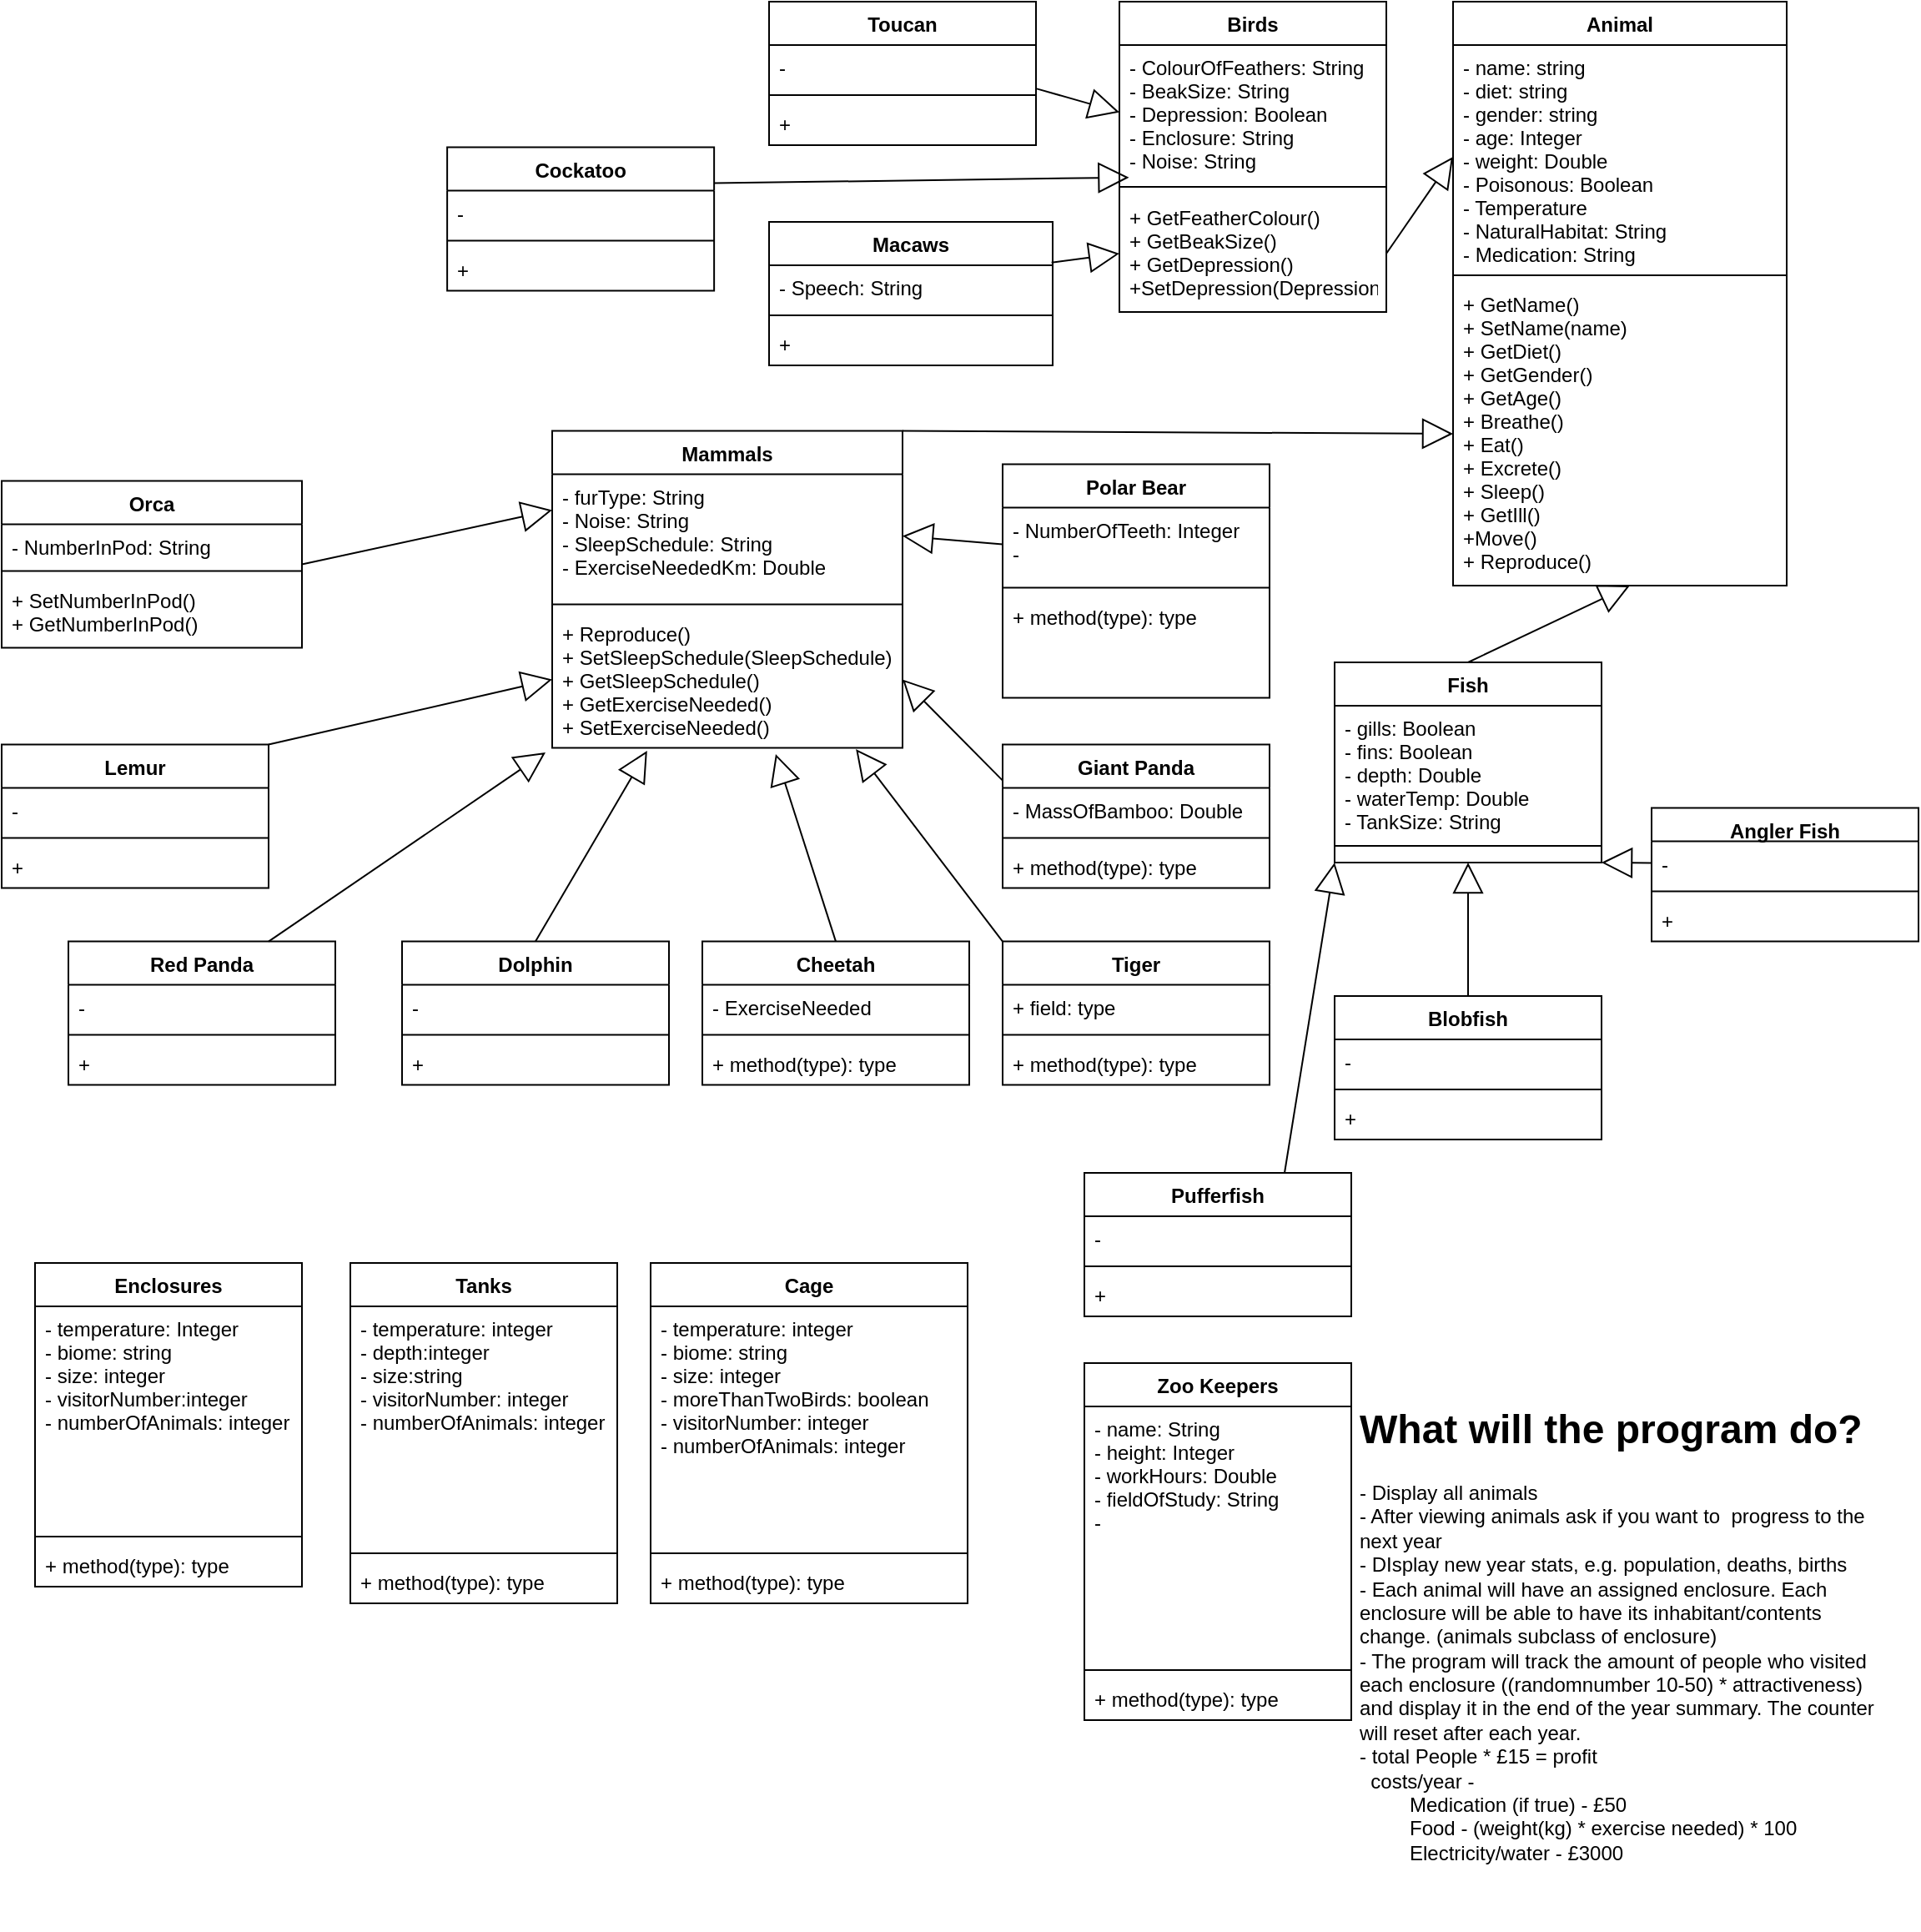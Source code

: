 <mxfile version="12.8.2" type="github">
  <diagram id="C5RBs43oDa-KdzZeNtuy" name="Page-1">
    <mxGraphModel dx="2591" dy="2416" grid="1" gridSize="10" guides="1" tooltips="1" connect="1" arrows="1" fold="1" page="1" pageScale="1" pageWidth="1169" pageHeight="827" math="0" shadow="0">
      <root>
        <mxCell id="WIyWlLk6GJQsqaUBKTNV-0" />
        <mxCell id="WIyWlLk6GJQsqaUBKTNV-1" parent="WIyWlLk6GJQsqaUBKTNV-0" />
        <mxCell id="0TbLO2mfNWgMp-bxgsxS-0" value="Animal" style="swimlane;fontStyle=1;align=center;verticalAlign=top;childLayout=stackLayout;horizontal=1;startSize=26;horizontalStack=0;resizeParent=1;resizeParentMax=0;resizeLast=0;collapsible=1;marginBottom=0;" parent="WIyWlLk6GJQsqaUBKTNV-1" vertex="1">
          <mxGeometry x="-299" y="-1636" width="200" height="350" as="geometry" />
        </mxCell>
        <mxCell id="0TbLO2mfNWgMp-bxgsxS-1" value="- name: string&#xa;- diet: string&#xa;- gender: string&#xa;- age: Integer&#xa;- weight: Double&#xa;- Poisonous: Boolean&#xa;- Temperature&#xa;- NaturalHabitat: String&#xa;- Medication: String&#xa;" style="text;strokeColor=none;fillColor=none;align=left;verticalAlign=top;spacingLeft=4;spacingRight=4;overflow=hidden;rotatable=0;points=[[0,0.5],[1,0.5]];portConstraint=eastwest;" parent="0TbLO2mfNWgMp-bxgsxS-0" vertex="1">
          <mxGeometry y="26" width="200" height="134" as="geometry" />
        </mxCell>
        <mxCell id="0TbLO2mfNWgMp-bxgsxS-2" value="" style="line;strokeWidth=1;fillColor=none;align=left;verticalAlign=middle;spacingTop=-1;spacingLeft=3;spacingRight=3;rotatable=0;labelPosition=right;points=[];portConstraint=eastwest;" parent="0TbLO2mfNWgMp-bxgsxS-0" vertex="1">
          <mxGeometry y="160" width="200" height="8" as="geometry" />
        </mxCell>
        <mxCell id="0TbLO2mfNWgMp-bxgsxS-3" value="+ GetName()&#xa;+ SetName(name)&#xa;+ GetDiet()&#xa;+ GetGender()&#xa;+ GetAge()&#xa;+ Breathe()&#xa;+ Eat()&#xa;+ Excrete()&#xa;+ Sleep()&#xa;+ GetIll()&#xa;+Move()&#xa;+ Reproduce()&#xa;" style="text;strokeColor=none;fillColor=none;align=left;verticalAlign=top;spacingLeft=4;spacingRight=4;overflow=hidden;rotatable=0;points=[[0,0.5],[1,0.5]];portConstraint=eastwest;" parent="0TbLO2mfNWgMp-bxgsxS-0" vertex="1">
          <mxGeometry y="168" width="200" height="182" as="geometry" />
        </mxCell>
        <mxCell id="0TbLO2mfNWgMp-bxgsxS-5" value="Mammals" style="swimlane;fontStyle=1;align=center;verticalAlign=top;childLayout=stackLayout;horizontal=1;startSize=26;horizontalStack=0;resizeParent=1;resizeParentMax=0;resizeLast=0;collapsible=1;marginBottom=0;" parent="WIyWlLk6GJQsqaUBKTNV-1" vertex="1">
          <mxGeometry x="-839" y="-1378.71" width="210" height="190" as="geometry" />
        </mxCell>
        <mxCell id="0TbLO2mfNWgMp-bxgsxS-6" value="- furType: String&#xa;- Noise: String&#xa;- SleepSchedule: String&#xa;- ExerciseNeededKm: Double" style="text;strokeColor=none;fillColor=none;align=left;verticalAlign=top;spacingLeft=4;spacingRight=4;overflow=hidden;rotatable=0;points=[[0,0.5],[1,0.5]];portConstraint=eastwest;" parent="0TbLO2mfNWgMp-bxgsxS-5" vertex="1">
          <mxGeometry y="26" width="210" height="74" as="geometry" />
        </mxCell>
        <mxCell id="0TbLO2mfNWgMp-bxgsxS-7" value="" style="line;strokeWidth=1;fillColor=none;align=left;verticalAlign=middle;spacingTop=-1;spacingLeft=3;spacingRight=3;rotatable=0;labelPosition=right;points=[];portConstraint=eastwest;" parent="0TbLO2mfNWgMp-bxgsxS-5" vertex="1">
          <mxGeometry y="100" width="210" height="8" as="geometry" />
        </mxCell>
        <mxCell id="cL8bjoN6jts4UuPoE08g-39" value="+ Reproduce()&#xa;+ SetSleepSchedule(SleepSchedule)&#xa;+ GetSleepSchedule()&#xa;+ GetExerciseNeeded()&#xa;+ SetExerciseNeeded()" style="text;strokeColor=none;fillColor=none;align=left;verticalAlign=top;spacingLeft=4;spacingRight=4;overflow=hidden;rotatable=0;points=[[0,0.5],[1,0.5]];portConstraint=eastwest;" parent="0TbLO2mfNWgMp-bxgsxS-5" vertex="1">
          <mxGeometry y="108" width="210" height="82" as="geometry" />
        </mxCell>
        <mxCell id="MYj5JW25N3nviBPNFUwC-0" value="" style="endArrow=block;endSize=16;endFill=0;html=1;exitX=1;exitY=0;exitDx=0;exitDy=0;entryX=0;entryY=0.5;entryDx=0;entryDy=0;" parent="WIyWlLk6GJQsqaUBKTNV-1" source="0TbLO2mfNWgMp-bxgsxS-5" target="0TbLO2mfNWgMp-bxgsxS-3" edge="1">
          <mxGeometry y="-60" width="160" relative="1" as="geometry">
            <mxPoint x="-569" y="-1068.71" as="sourcePoint" />
            <mxPoint x="-409" y="-1068.71" as="targetPoint" />
            <Array as="points" />
            <mxPoint as="offset" />
          </mxGeometry>
        </mxCell>
        <mxCell id="m3c3d1ibpdt9MSrah0Dr-0" value="Birds" style="swimlane;fontStyle=1;align=center;verticalAlign=top;childLayout=stackLayout;horizontal=1;startSize=26;horizontalStack=0;resizeParent=1;resizeParentMax=0;resizeLast=0;collapsible=1;marginBottom=0;" parent="WIyWlLk6GJQsqaUBKTNV-1" vertex="1">
          <mxGeometry x="-499" y="-1636" width="160" height="186" as="geometry" />
        </mxCell>
        <mxCell id="m3c3d1ibpdt9MSrah0Dr-1" value="- ColourOfFeathers: String&#xa;- BeakSize: String&#xa;- Depression: Boolean&#xa;- Enclosure: String&#xa;- Noise: String" style="text;strokeColor=none;fillColor=none;align=left;verticalAlign=top;spacingLeft=4;spacingRight=4;overflow=hidden;rotatable=0;points=[[0,0.5],[1,0.5]];portConstraint=eastwest;" parent="m3c3d1ibpdt9MSrah0Dr-0" vertex="1">
          <mxGeometry y="26" width="160" height="80" as="geometry" />
        </mxCell>
        <mxCell id="m3c3d1ibpdt9MSrah0Dr-2" value="" style="line;strokeWidth=1;fillColor=none;align=left;verticalAlign=middle;spacingTop=-1;spacingLeft=3;spacingRight=3;rotatable=0;labelPosition=right;points=[];portConstraint=eastwest;" parent="m3c3d1ibpdt9MSrah0Dr-0" vertex="1">
          <mxGeometry y="106" width="160" height="10" as="geometry" />
        </mxCell>
        <mxCell id="m3c3d1ibpdt9MSrah0Dr-3" value="+ GetFeatherColour()&#xa;+ GetBeakSize()&#xa;+ GetDepression()&#xa;+SetDepression(Depression)" style="text;strokeColor=none;fillColor=none;align=left;verticalAlign=top;spacingLeft=4;spacingRight=4;overflow=hidden;rotatable=0;points=[[0,0.5],[1,0.5]];portConstraint=eastwest;" parent="m3c3d1ibpdt9MSrah0Dr-0" vertex="1">
          <mxGeometry y="116" width="160" height="70" as="geometry" />
        </mxCell>
        <mxCell id="m3c3d1ibpdt9MSrah0Dr-4" value="" style="endArrow=block;endSize=16;endFill=0;html=1;entryX=0;entryY=0.5;entryDx=0;entryDy=0;exitX=1;exitY=0.5;exitDx=0;exitDy=0;" parent="WIyWlLk6GJQsqaUBKTNV-1" source="m3c3d1ibpdt9MSrah0Dr-3" target="0TbLO2mfNWgMp-bxgsxS-1" edge="1">
          <mxGeometry y="-50" width="160" relative="1" as="geometry">
            <mxPoint x="-9" y="-1428.71" as="sourcePoint" />
            <mxPoint x="-439" y="-978.71" as="targetPoint" />
            <Array as="points" />
            <mxPoint as="offset" />
          </mxGeometry>
        </mxCell>
        <mxCell id="m3c3d1ibpdt9MSrah0Dr-5" value="" style="endArrow=block;endSize=16;endFill=0;html=1;entryX=0.53;entryY=1;entryDx=0;entryDy=0;entryPerimeter=0;exitX=0.5;exitY=0;exitDx=0;exitDy=0;" parent="WIyWlLk6GJQsqaUBKTNV-1" source="m3c3d1ibpdt9MSrah0Dr-6" target="0TbLO2mfNWgMp-bxgsxS-3" edge="1">
          <mxGeometry x="0.125" y="-60" width="160" relative="1" as="geometry">
            <mxPoint x="-623" y="-1086" as="sourcePoint" />
            <mxPoint x="-849" y="-986" as="targetPoint" />
            <mxPoint as="offset" />
          </mxGeometry>
        </mxCell>
        <mxCell id="m3c3d1ibpdt9MSrah0Dr-6" value="Fish" style="swimlane;fontStyle=1;align=center;verticalAlign=top;childLayout=stackLayout;horizontal=1;startSize=26;horizontalStack=0;resizeParent=1;resizeParentMax=0;resizeLast=0;collapsible=1;marginBottom=0;" parent="WIyWlLk6GJQsqaUBKTNV-1" vertex="1">
          <mxGeometry x="-370" y="-1240" width="160" height="120" as="geometry" />
        </mxCell>
        <mxCell id="m3c3d1ibpdt9MSrah0Dr-7" value="- gills: Boolean&#xa;- fins: Boolean&#xa;- depth: Double&#xa;- waterTemp: Double&#xa;- TankSize: String" style="text;strokeColor=none;fillColor=none;align=left;verticalAlign=top;spacingLeft=4;spacingRight=4;overflow=hidden;rotatable=0;points=[[0,0.5],[1,0.5]];portConstraint=eastwest;" parent="m3c3d1ibpdt9MSrah0Dr-6" vertex="1">
          <mxGeometry y="26" width="160" height="74" as="geometry" />
        </mxCell>
        <mxCell id="m3c3d1ibpdt9MSrah0Dr-8" value="" style="line;strokeWidth=1;fillColor=none;align=left;verticalAlign=middle;spacingTop=-1;spacingLeft=3;spacingRight=3;rotatable=0;labelPosition=right;points=[];portConstraint=eastwest;" parent="m3c3d1ibpdt9MSrah0Dr-6" vertex="1">
          <mxGeometry y="100" width="160" height="20" as="geometry" />
        </mxCell>
        <mxCell id="m3c3d1ibpdt9MSrah0Dr-10" value="" style="endArrow=block;endSize=16;endFill=0;html=1;entryX=0;entryY=0.5;entryDx=0;entryDy=0;exitX=1;exitY=0;exitDx=0;exitDy=0;" parent="WIyWlLk6GJQsqaUBKTNV-1" source="m3c3d1ibpdt9MSrah0Dr-11" target="cL8bjoN6jts4UuPoE08g-39" edge="1">
          <mxGeometry x="-0.25" y="-20" width="160" relative="1" as="geometry">
            <mxPoint x="-999" y="-1158.71" as="sourcePoint" />
            <mxPoint x="-679" y="-1028.71" as="targetPoint" />
            <Array as="points" />
            <mxPoint as="offset" />
          </mxGeometry>
        </mxCell>
        <mxCell id="m3c3d1ibpdt9MSrah0Dr-11" value="Lemur" style="swimlane;fontStyle=1;align=center;verticalAlign=top;childLayout=stackLayout;horizontal=1;startSize=26;horizontalStack=0;resizeParent=1;resizeParentMax=0;resizeLast=0;collapsible=1;marginBottom=0;" parent="WIyWlLk6GJQsqaUBKTNV-1" vertex="1">
          <mxGeometry x="-1169" y="-1190.71" width="160" height="86" as="geometry" />
        </mxCell>
        <mxCell id="m3c3d1ibpdt9MSrah0Dr-12" value="- " style="text;strokeColor=none;fillColor=none;align=left;verticalAlign=top;spacingLeft=4;spacingRight=4;overflow=hidden;rotatable=0;points=[[0,0.5],[1,0.5]];portConstraint=eastwest;" parent="m3c3d1ibpdt9MSrah0Dr-11" vertex="1">
          <mxGeometry y="26" width="160" height="26" as="geometry" />
        </mxCell>
        <mxCell id="m3c3d1ibpdt9MSrah0Dr-13" value="" style="line;strokeWidth=1;fillColor=none;align=left;verticalAlign=middle;spacingTop=-1;spacingLeft=3;spacingRight=3;rotatable=0;labelPosition=right;points=[];portConstraint=eastwest;" parent="m3c3d1ibpdt9MSrah0Dr-11" vertex="1">
          <mxGeometry y="52" width="160" height="8" as="geometry" />
        </mxCell>
        <mxCell id="m3c3d1ibpdt9MSrah0Dr-14" value="+" style="text;strokeColor=none;fillColor=none;align=left;verticalAlign=top;spacingLeft=4;spacingRight=4;overflow=hidden;rotatable=0;points=[[0,0.5],[1,0.5]];portConstraint=eastwest;" parent="m3c3d1ibpdt9MSrah0Dr-11" vertex="1">
          <mxGeometry y="60" width="160" height="26" as="geometry" />
        </mxCell>
        <mxCell id="m3c3d1ibpdt9MSrah0Dr-15" value="Red Panda" style="swimlane;fontStyle=1;align=center;verticalAlign=top;childLayout=stackLayout;horizontal=1;startSize=26;horizontalStack=0;resizeParent=1;resizeParentMax=0;resizeLast=0;collapsible=1;marginBottom=0;" parent="WIyWlLk6GJQsqaUBKTNV-1" vertex="1">
          <mxGeometry x="-1129" y="-1072.71" width="160" height="86" as="geometry" />
        </mxCell>
        <mxCell id="m3c3d1ibpdt9MSrah0Dr-16" value="- " style="text;strokeColor=none;fillColor=none;align=left;verticalAlign=top;spacingLeft=4;spacingRight=4;overflow=hidden;rotatable=0;points=[[0,0.5],[1,0.5]];portConstraint=eastwest;" parent="m3c3d1ibpdt9MSrah0Dr-15" vertex="1">
          <mxGeometry y="26" width="160" height="26" as="geometry" />
        </mxCell>
        <mxCell id="m3c3d1ibpdt9MSrah0Dr-17" value="" style="line;strokeWidth=1;fillColor=none;align=left;verticalAlign=middle;spacingTop=-1;spacingLeft=3;spacingRight=3;rotatable=0;labelPosition=right;points=[];portConstraint=eastwest;" parent="m3c3d1ibpdt9MSrah0Dr-15" vertex="1">
          <mxGeometry y="52" width="160" height="8" as="geometry" />
        </mxCell>
        <mxCell id="m3c3d1ibpdt9MSrah0Dr-18" value="+ " style="text;strokeColor=none;fillColor=none;align=left;verticalAlign=top;spacingLeft=4;spacingRight=4;overflow=hidden;rotatable=0;points=[[0,0.5],[1,0.5]];portConstraint=eastwest;" parent="m3c3d1ibpdt9MSrah0Dr-15" vertex="1">
          <mxGeometry y="60" width="160" height="26" as="geometry" />
        </mxCell>
        <mxCell id="m3c3d1ibpdt9MSrah0Dr-19" value="" style="endArrow=block;endSize=16;endFill=0;html=1;exitX=0.75;exitY=0;exitDx=0;exitDy=0;entryX=-0.019;entryY=1.033;entryDx=0;entryDy=0;entryPerimeter=0;" parent="WIyWlLk6GJQsqaUBKTNV-1" source="m3c3d1ibpdt9MSrah0Dr-15" target="cL8bjoN6jts4UuPoE08g-39" edge="1">
          <mxGeometry x="-0.125" y="-20" width="160" relative="1" as="geometry">
            <mxPoint x="-989" y="-888.71" as="sourcePoint" />
            <mxPoint x="-839" y="-1147.71" as="targetPoint" />
            <Array as="points" />
            <mxPoint as="offset" />
          </mxGeometry>
        </mxCell>
        <mxCell id="m3c3d1ibpdt9MSrah0Dr-31" value="Orca" style="swimlane;fontStyle=1;align=center;verticalAlign=top;childLayout=stackLayout;horizontal=1;startSize=26;horizontalStack=0;resizeParent=1;resizeParentMax=0;resizeLast=0;collapsible=1;marginBottom=0;" parent="WIyWlLk6GJQsqaUBKTNV-1" vertex="1">
          <mxGeometry x="-1169" y="-1348.71" width="180" height="100" as="geometry" />
        </mxCell>
        <mxCell id="m3c3d1ibpdt9MSrah0Dr-32" value="- NumberInPod: String" style="text;strokeColor=none;fillColor=none;align=left;verticalAlign=top;spacingLeft=4;spacingRight=4;overflow=hidden;rotatable=0;points=[[0,0.5],[1,0.5]];portConstraint=eastwest;" parent="m3c3d1ibpdt9MSrah0Dr-31" vertex="1">
          <mxGeometry y="26" width="180" height="24" as="geometry" />
        </mxCell>
        <mxCell id="m3c3d1ibpdt9MSrah0Dr-33" value="" style="line;strokeWidth=1;fillColor=none;align=left;verticalAlign=middle;spacingTop=-1;spacingLeft=3;spacingRight=3;rotatable=0;labelPosition=right;points=[];portConstraint=eastwest;" parent="m3c3d1ibpdt9MSrah0Dr-31" vertex="1">
          <mxGeometry y="50" width="180" height="8" as="geometry" />
        </mxCell>
        <mxCell id="m3c3d1ibpdt9MSrah0Dr-34" value="+ SetNumberInPod()&#xa;+ GetNumberInPod()" style="text;strokeColor=none;fillColor=none;align=left;verticalAlign=top;spacingLeft=4;spacingRight=4;overflow=hidden;rotatable=0;points=[[0,0.5],[1,0.5]];portConstraint=eastwest;" parent="m3c3d1ibpdt9MSrah0Dr-31" vertex="1">
          <mxGeometry y="58" width="180" height="42" as="geometry" />
        </mxCell>
        <mxCell id="m3c3d1ibpdt9MSrah0Dr-35" value="" style="endArrow=block;endSize=16;endFill=0;html=1;exitX=1;exitY=0.5;exitDx=0;exitDy=0;entryX=0;entryY=0.25;entryDx=0;entryDy=0;" parent="WIyWlLk6GJQsqaUBKTNV-1" source="m3c3d1ibpdt9MSrah0Dr-31" target="0TbLO2mfNWgMp-bxgsxS-5" edge="1">
          <mxGeometry y="10" width="160" relative="1" as="geometry">
            <mxPoint x="-1069" y="-668.71" as="sourcePoint" />
            <mxPoint x="-839" y="-1218.71" as="targetPoint" />
            <mxPoint as="offset" />
          </mxGeometry>
        </mxCell>
        <mxCell id="m3c3d1ibpdt9MSrah0Dr-36" value="Dolphin" style="swimlane;fontStyle=1;align=center;verticalAlign=top;childLayout=stackLayout;horizontal=1;startSize=26;horizontalStack=0;resizeParent=1;resizeParentMax=0;resizeLast=0;collapsible=1;marginBottom=0;" parent="WIyWlLk6GJQsqaUBKTNV-1" vertex="1">
          <mxGeometry x="-929" y="-1072.71" width="160" height="86" as="geometry" />
        </mxCell>
        <mxCell id="m3c3d1ibpdt9MSrah0Dr-37" value="- " style="text;strokeColor=none;fillColor=none;align=left;verticalAlign=top;spacingLeft=4;spacingRight=4;overflow=hidden;rotatable=0;points=[[0,0.5],[1,0.5]];portConstraint=eastwest;" parent="m3c3d1ibpdt9MSrah0Dr-36" vertex="1">
          <mxGeometry y="26" width="160" height="26" as="geometry" />
        </mxCell>
        <mxCell id="m3c3d1ibpdt9MSrah0Dr-38" value="" style="line;strokeWidth=1;fillColor=none;align=left;verticalAlign=middle;spacingTop=-1;spacingLeft=3;spacingRight=3;rotatable=0;labelPosition=right;points=[];portConstraint=eastwest;" parent="m3c3d1ibpdt9MSrah0Dr-36" vertex="1">
          <mxGeometry y="52" width="160" height="8" as="geometry" />
        </mxCell>
        <mxCell id="m3c3d1ibpdt9MSrah0Dr-39" value="+" style="text;strokeColor=none;fillColor=none;align=left;verticalAlign=top;spacingLeft=4;spacingRight=4;overflow=hidden;rotatable=0;points=[[0,0.5],[1,0.5]];portConstraint=eastwest;" parent="m3c3d1ibpdt9MSrah0Dr-36" vertex="1">
          <mxGeometry y="60" width="160" height="26" as="geometry" />
        </mxCell>
        <mxCell id="m3c3d1ibpdt9MSrah0Dr-40" value="" style="endArrow=block;endSize=16;endFill=0;html=1;exitX=0.5;exitY=0;exitDx=0;exitDy=0;entryX=0.271;entryY=1.021;entryDx=0;entryDy=0;entryPerimeter=0;" parent="WIyWlLk6GJQsqaUBKTNV-1" source="m3c3d1ibpdt9MSrah0Dr-36" target="cL8bjoN6jts4UuPoE08g-39" edge="1">
          <mxGeometry x="0.125" y="10" width="160" relative="1" as="geometry">
            <mxPoint x="-1069" y="-668.71" as="sourcePoint" />
            <mxPoint x="-780" y="-1180" as="targetPoint" />
            <mxPoint as="offset" />
          </mxGeometry>
        </mxCell>
        <mxCell id="m3c3d1ibpdt9MSrah0Dr-41" value="Polar Bear" style="swimlane;fontStyle=1;align=center;verticalAlign=top;childLayout=stackLayout;horizontal=1;startSize=26;horizontalStack=0;resizeParent=1;resizeParentMax=0;resizeLast=0;collapsible=1;marginBottom=0;" parent="WIyWlLk6GJQsqaUBKTNV-1" vertex="1">
          <mxGeometry x="-569" y="-1358.71" width="160" height="140" as="geometry" />
        </mxCell>
        <mxCell id="m3c3d1ibpdt9MSrah0Dr-42" value="- NumberOfTeeth: Integer&#xa;- " style="text;strokeColor=none;fillColor=none;align=left;verticalAlign=top;spacingLeft=4;spacingRight=4;overflow=hidden;rotatable=0;points=[[0,0.5],[1,0.5]];portConstraint=eastwest;" parent="m3c3d1ibpdt9MSrah0Dr-41" vertex="1">
          <mxGeometry y="26" width="160" height="44" as="geometry" />
        </mxCell>
        <mxCell id="m3c3d1ibpdt9MSrah0Dr-43" value="" style="line;strokeWidth=1;fillColor=none;align=left;verticalAlign=middle;spacingTop=-1;spacingLeft=3;spacingRight=3;rotatable=0;labelPosition=right;points=[];portConstraint=eastwest;" parent="m3c3d1ibpdt9MSrah0Dr-41" vertex="1">
          <mxGeometry y="70" width="160" height="8" as="geometry" />
        </mxCell>
        <mxCell id="m3c3d1ibpdt9MSrah0Dr-44" value="+ method(type): type" style="text;strokeColor=none;fillColor=none;align=left;verticalAlign=top;spacingLeft=4;spacingRight=4;overflow=hidden;rotatable=0;points=[[0,0.5],[1,0.5]];portConstraint=eastwest;" parent="m3c3d1ibpdt9MSrah0Dr-41" vertex="1">
          <mxGeometry y="78" width="160" height="62" as="geometry" />
        </mxCell>
        <mxCell id="m3c3d1ibpdt9MSrah0Dr-45" value="" style="endArrow=block;endSize=16;endFill=0;html=1;exitX=0;exitY=0.5;exitDx=0;exitDy=0;entryX=1;entryY=0.5;entryDx=0;entryDy=0;" parent="WIyWlLk6GJQsqaUBKTNV-1" source="m3c3d1ibpdt9MSrah0Dr-42" target="0TbLO2mfNWgMp-bxgsxS-6" edge="1">
          <mxGeometry x="-0.417" y="10" width="160" relative="1" as="geometry">
            <mxPoint x="-729" y="-1068.71" as="sourcePoint" />
            <mxPoint x="-569" y="-1068.71" as="targetPoint" />
            <mxPoint as="offset" />
          </mxGeometry>
        </mxCell>
        <mxCell id="m3c3d1ibpdt9MSrah0Dr-46" value="&lt;br&gt;" style="endArrow=block;endSize=16;endFill=0;html=1;exitX=0;exitY=0.25;exitDx=0;exitDy=0;entryX=1;entryY=0.5;entryDx=0;entryDy=0;" parent="WIyWlLk6GJQsqaUBKTNV-1" source="m3c3d1ibpdt9MSrah0Dr-47" target="cL8bjoN6jts4UuPoE08g-39" edge="1">
          <mxGeometry x="0.125" y="-10" width="160" relative="1" as="geometry">
            <mxPoint x="-679" y="-938.71" as="sourcePoint" />
            <mxPoint x="-669" y="-1178.71" as="targetPoint" />
            <mxPoint as="offset" />
          </mxGeometry>
        </mxCell>
        <mxCell id="m3c3d1ibpdt9MSrah0Dr-47" value="Giant Panda" style="swimlane;fontStyle=1;align=center;verticalAlign=top;childLayout=stackLayout;horizontal=1;startSize=26;horizontalStack=0;resizeParent=1;resizeParentMax=0;resizeLast=0;collapsible=1;marginBottom=0;" parent="WIyWlLk6GJQsqaUBKTNV-1" vertex="1">
          <mxGeometry x="-569" y="-1190.71" width="160" height="86" as="geometry" />
        </mxCell>
        <mxCell id="m3c3d1ibpdt9MSrah0Dr-48" value="- MassOfBamboo: Double" style="text;strokeColor=none;fillColor=none;align=left;verticalAlign=top;spacingLeft=4;spacingRight=4;overflow=hidden;rotatable=0;points=[[0,0.5],[1,0.5]];portConstraint=eastwest;" parent="m3c3d1ibpdt9MSrah0Dr-47" vertex="1">
          <mxGeometry y="26" width="160" height="26" as="geometry" />
        </mxCell>
        <mxCell id="m3c3d1ibpdt9MSrah0Dr-49" value="" style="line;strokeWidth=1;fillColor=none;align=left;verticalAlign=middle;spacingTop=-1;spacingLeft=3;spacingRight=3;rotatable=0;labelPosition=right;points=[];portConstraint=eastwest;" parent="m3c3d1ibpdt9MSrah0Dr-47" vertex="1">
          <mxGeometry y="52" width="160" height="8" as="geometry" />
        </mxCell>
        <mxCell id="m3c3d1ibpdt9MSrah0Dr-50" value="+ method(type): type" style="text;strokeColor=none;fillColor=none;align=left;verticalAlign=top;spacingLeft=4;spacingRight=4;overflow=hidden;rotatable=0;points=[[0,0.5],[1,0.5]];portConstraint=eastwest;" parent="m3c3d1ibpdt9MSrah0Dr-47" vertex="1">
          <mxGeometry y="60" width="160" height="26" as="geometry" />
        </mxCell>
        <mxCell id="m3c3d1ibpdt9MSrah0Dr-51" value="Tiger" style="swimlane;fontStyle=1;align=center;verticalAlign=top;childLayout=stackLayout;horizontal=1;startSize=26;horizontalStack=0;resizeParent=1;resizeParentMax=0;resizeLast=0;collapsible=1;marginBottom=0;" parent="WIyWlLk6GJQsqaUBKTNV-1" vertex="1">
          <mxGeometry x="-569" y="-1072.71" width="160" height="86" as="geometry" />
        </mxCell>
        <mxCell id="m3c3d1ibpdt9MSrah0Dr-52" value="+ field: type" style="text;strokeColor=none;fillColor=none;align=left;verticalAlign=top;spacingLeft=4;spacingRight=4;overflow=hidden;rotatable=0;points=[[0,0.5],[1,0.5]];portConstraint=eastwest;" parent="m3c3d1ibpdt9MSrah0Dr-51" vertex="1">
          <mxGeometry y="26" width="160" height="26" as="geometry" />
        </mxCell>
        <mxCell id="m3c3d1ibpdt9MSrah0Dr-53" value="" style="line;strokeWidth=1;fillColor=none;align=left;verticalAlign=middle;spacingTop=-1;spacingLeft=3;spacingRight=3;rotatable=0;labelPosition=right;points=[];portConstraint=eastwest;" parent="m3c3d1ibpdt9MSrah0Dr-51" vertex="1">
          <mxGeometry y="52" width="160" height="8" as="geometry" />
        </mxCell>
        <mxCell id="m3c3d1ibpdt9MSrah0Dr-54" value="+ method(type): type" style="text;strokeColor=none;fillColor=none;align=left;verticalAlign=top;spacingLeft=4;spacingRight=4;overflow=hidden;rotatable=0;points=[[0,0.5],[1,0.5]];portConstraint=eastwest;" parent="m3c3d1ibpdt9MSrah0Dr-51" vertex="1">
          <mxGeometry y="60" width="160" height="26" as="geometry" />
        </mxCell>
        <mxCell id="m3c3d1ibpdt9MSrah0Dr-55" value="Cheetah" style="swimlane;fontStyle=1;align=center;verticalAlign=top;childLayout=stackLayout;horizontal=1;startSize=26;horizontalStack=0;resizeParent=1;resizeParentMax=0;resizeLast=0;collapsible=1;marginBottom=0;" parent="WIyWlLk6GJQsqaUBKTNV-1" vertex="1">
          <mxGeometry x="-749" y="-1072.71" width="160" height="86" as="geometry" />
        </mxCell>
        <mxCell id="m3c3d1ibpdt9MSrah0Dr-56" value="- ExerciseNeeded" style="text;strokeColor=none;fillColor=none;align=left;verticalAlign=top;spacingLeft=4;spacingRight=4;overflow=hidden;rotatable=0;points=[[0,0.5],[1,0.5]];portConstraint=eastwest;" parent="m3c3d1ibpdt9MSrah0Dr-55" vertex="1">
          <mxGeometry y="26" width="160" height="26" as="geometry" />
        </mxCell>
        <mxCell id="m3c3d1ibpdt9MSrah0Dr-57" value="" style="line;strokeWidth=1;fillColor=none;align=left;verticalAlign=middle;spacingTop=-1;spacingLeft=3;spacingRight=3;rotatable=0;labelPosition=right;points=[];portConstraint=eastwest;" parent="m3c3d1ibpdt9MSrah0Dr-55" vertex="1">
          <mxGeometry y="52" width="160" height="8" as="geometry" />
        </mxCell>
        <mxCell id="m3c3d1ibpdt9MSrah0Dr-58" value="+ method(type): type" style="text;strokeColor=none;fillColor=none;align=left;verticalAlign=top;spacingLeft=4;spacingRight=4;overflow=hidden;rotatable=0;points=[[0,0.5],[1,0.5]];portConstraint=eastwest;" parent="m3c3d1ibpdt9MSrah0Dr-55" vertex="1">
          <mxGeometry y="60" width="160" height="26" as="geometry" />
        </mxCell>
        <mxCell id="m3c3d1ibpdt9MSrah0Dr-59" value="" style="endArrow=block;endSize=16;endFill=0;html=1;exitX=0.5;exitY=0;exitDx=0;exitDy=0;entryX=0.638;entryY=1.045;entryDx=0;entryDy=0;entryPerimeter=0;" parent="WIyWlLk6GJQsqaUBKTNV-1" source="m3c3d1ibpdt9MSrah0Dr-55" target="cL8bjoN6jts4UuPoE08g-39" edge="1">
          <mxGeometry y="10" width="160" relative="1" as="geometry">
            <mxPoint x="-1069" y="-668.71" as="sourcePoint" />
            <mxPoint x="-685.07" y="-1108.678" as="targetPoint" />
            <mxPoint as="offset" />
          </mxGeometry>
        </mxCell>
        <mxCell id="m3c3d1ibpdt9MSrah0Dr-60" value="" style="endArrow=block;endSize=16;endFill=0;html=1;exitX=0;exitY=0;exitDx=0;exitDy=0;entryX=0.867;entryY=1.009;entryDx=0;entryDy=0;entryPerimeter=0;" parent="WIyWlLk6GJQsqaUBKTNV-1" source="m3c3d1ibpdt9MSrah0Dr-51" target="cL8bjoN6jts4UuPoE08g-39" edge="1">
          <mxGeometry y="10" width="160" relative="1" as="geometry">
            <mxPoint x="-1069" y="-668.71" as="sourcePoint" />
            <mxPoint x="-629" y="-1147.71" as="targetPoint" />
            <mxPoint as="offset" />
          </mxGeometry>
        </mxCell>
        <mxCell id="cL8bjoN6jts4UuPoE08g-1" value="" style="endArrow=block;endSize=16;endFill=0;html=1;exitX=0.5;exitY=0;exitDx=0;exitDy=0;entryX=0.5;entryY=1;entryDx=0;entryDy=0;" parent="WIyWlLk6GJQsqaUBKTNV-1" source="cL8bjoN6jts4UuPoE08g-2" target="m3c3d1ibpdt9MSrah0Dr-6" edge="1">
          <mxGeometry x="0.125" y="-60" width="160" relative="1" as="geometry">
            <mxPoint x="-399" y="-1054" as="sourcePoint" />
            <mxPoint x="-349" y="-1154" as="targetPoint" />
            <mxPoint as="offset" />
          </mxGeometry>
        </mxCell>
        <mxCell id="cL8bjoN6jts4UuPoE08g-2" value="Blobfish" style="swimlane;fontStyle=1;align=center;verticalAlign=top;childLayout=stackLayout;horizontal=1;startSize=26;horizontalStack=0;resizeParent=1;resizeParentMax=0;resizeLast=0;collapsible=1;marginBottom=0;" parent="WIyWlLk6GJQsqaUBKTNV-1" vertex="1">
          <mxGeometry x="-370" y="-1040" width="160" height="86" as="geometry" />
        </mxCell>
        <mxCell id="cL8bjoN6jts4UuPoE08g-3" value="- " style="text;strokeColor=none;fillColor=none;align=left;verticalAlign=top;spacingLeft=4;spacingRight=4;overflow=hidden;rotatable=0;points=[[0,0.5],[1,0.5]];portConstraint=eastwest;" parent="cL8bjoN6jts4UuPoE08g-2" vertex="1">
          <mxGeometry y="26" width="160" height="26" as="geometry" />
        </mxCell>
        <mxCell id="cL8bjoN6jts4UuPoE08g-4" value="" style="line;strokeWidth=1;fillColor=none;align=left;verticalAlign=middle;spacingTop=-1;spacingLeft=3;spacingRight=3;rotatable=0;labelPosition=right;points=[];portConstraint=eastwest;" parent="cL8bjoN6jts4UuPoE08g-2" vertex="1">
          <mxGeometry y="52" width="160" height="8" as="geometry" />
        </mxCell>
        <mxCell id="cL8bjoN6jts4UuPoE08g-5" value="+" style="text;strokeColor=none;fillColor=none;align=left;verticalAlign=top;spacingLeft=4;spacingRight=4;overflow=hidden;rotatable=0;points=[[0,0.5],[1,0.5]];portConstraint=eastwest;" parent="cL8bjoN6jts4UuPoE08g-2" vertex="1">
          <mxGeometry y="60" width="160" height="26" as="geometry" />
        </mxCell>
        <mxCell id="cL8bjoN6jts4UuPoE08g-10" value="Angler Fish" style="swimlane;fontStyle=1;align=center;verticalAlign=top;childLayout=stackLayout;horizontal=1;startSize=20;horizontalStack=0;resizeParent=1;resizeParentMax=0;resizeLast=0;collapsible=1;marginBottom=0;" parent="WIyWlLk6GJQsqaUBKTNV-1" vertex="1">
          <mxGeometry x="-180" y="-1152.71" width="160" height="80" as="geometry" />
        </mxCell>
        <mxCell id="cL8bjoN6jts4UuPoE08g-11" value="- " style="text;strokeColor=none;fillColor=none;align=left;verticalAlign=top;spacingLeft=4;spacingRight=4;overflow=hidden;rotatable=0;points=[[0,0.5],[1,0.5]];portConstraint=eastwest;" parent="cL8bjoN6jts4UuPoE08g-10" vertex="1">
          <mxGeometry y="20" width="160" height="26" as="geometry" />
        </mxCell>
        <mxCell id="cL8bjoN6jts4UuPoE08g-12" value="" style="line;strokeWidth=1;fillColor=none;align=left;verticalAlign=middle;spacingTop=-1;spacingLeft=3;spacingRight=3;rotatable=0;labelPosition=right;points=[];portConstraint=eastwest;" parent="cL8bjoN6jts4UuPoE08g-10" vertex="1">
          <mxGeometry y="46" width="160" height="8" as="geometry" />
        </mxCell>
        <mxCell id="cL8bjoN6jts4UuPoE08g-13" value="+ " style="text;strokeColor=none;fillColor=none;align=left;verticalAlign=top;spacingLeft=4;spacingRight=4;overflow=hidden;rotatable=0;points=[[0,0.5],[1,0.5]];portConstraint=eastwest;" parent="cL8bjoN6jts4UuPoE08g-10" vertex="1">
          <mxGeometry y="54" width="160" height="26" as="geometry" />
        </mxCell>
        <mxCell id="cL8bjoN6jts4UuPoE08g-14" value="Pufferfish" style="swimlane;fontStyle=1;align=center;verticalAlign=top;childLayout=stackLayout;horizontal=1;startSize=26;horizontalStack=0;resizeParent=1;resizeParentMax=0;resizeLast=0;collapsible=1;marginBottom=0;" parent="WIyWlLk6GJQsqaUBKTNV-1" vertex="1">
          <mxGeometry x="-520" y="-934" width="160" height="86" as="geometry" />
        </mxCell>
        <mxCell id="cL8bjoN6jts4UuPoE08g-15" value="- " style="text;strokeColor=none;fillColor=none;align=left;verticalAlign=top;spacingLeft=4;spacingRight=4;overflow=hidden;rotatable=0;points=[[0,0.5],[1,0.5]];portConstraint=eastwest;" parent="cL8bjoN6jts4UuPoE08g-14" vertex="1">
          <mxGeometry y="26" width="160" height="26" as="geometry" />
        </mxCell>
        <mxCell id="cL8bjoN6jts4UuPoE08g-16" value="" style="line;strokeWidth=1;fillColor=none;align=left;verticalAlign=middle;spacingTop=-1;spacingLeft=3;spacingRight=3;rotatable=0;labelPosition=right;points=[];portConstraint=eastwest;" parent="cL8bjoN6jts4UuPoE08g-14" vertex="1">
          <mxGeometry y="52" width="160" height="8" as="geometry" />
        </mxCell>
        <mxCell id="cL8bjoN6jts4UuPoE08g-17" value="+ " style="text;strokeColor=none;fillColor=none;align=left;verticalAlign=top;spacingLeft=4;spacingRight=4;overflow=hidden;rotatable=0;points=[[0,0.5],[1,0.5]];portConstraint=eastwest;" parent="cL8bjoN6jts4UuPoE08g-14" vertex="1">
          <mxGeometry y="60" width="160" height="26" as="geometry" />
        </mxCell>
        <mxCell id="cL8bjoN6jts4UuPoE08g-18" value="" style="endArrow=block;endSize=16;endFill=0;html=1;entryX=0;entryY=1;entryDx=0;entryDy=0;exitX=0.75;exitY=0;exitDx=0;exitDy=0;" parent="WIyWlLk6GJQsqaUBKTNV-1" source="cL8bjoN6jts4UuPoE08g-14" target="m3c3d1ibpdt9MSrah0Dr-6" edge="1">
          <mxGeometry x="0.125" y="-60" width="160" relative="1" as="geometry">
            <mxPoint x="-339" y="-1039" as="sourcePoint" />
            <mxPoint x="-229" y="-1119" as="targetPoint" />
            <mxPoint as="offset" />
          </mxGeometry>
        </mxCell>
        <mxCell id="cL8bjoN6jts4UuPoE08g-20" value="" style="endArrow=block;endSize=16;endFill=0;html=1;entryX=1;entryY=1;entryDx=0;entryDy=0;exitX=0;exitY=0.5;exitDx=0;exitDy=0;" parent="WIyWlLk6GJQsqaUBKTNV-1" source="cL8bjoN6jts4UuPoE08g-11" target="m3c3d1ibpdt9MSrah0Dr-6" edge="1">
          <mxGeometry x="0.125" y="-60" width="160" relative="1" as="geometry">
            <mxPoint x="-189" y="-1044" as="sourcePoint" />
            <mxPoint x="-189" y="-1106" as="targetPoint" />
            <mxPoint as="offset" />
          </mxGeometry>
        </mxCell>
        <mxCell id="m3c3d1ibpdt9MSrah0Dr-63" value="Cockatoo" style="swimlane;fontStyle=1;align=center;verticalAlign=top;childLayout=stackLayout;horizontal=1;startSize=26;horizontalStack=0;resizeParent=1;resizeParentMax=0;resizeLast=0;collapsible=1;marginBottom=0;" parent="WIyWlLk6GJQsqaUBKTNV-1" vertex="1">
          <mxGeometry x="-901.94" y="-1548.71" width="160" height="86" as="geometry" />
        </mxCell>
        <mxCell id="m3c3d1ibpdt9MSrah0Dr-64" value="-" style="text;strokeColor=none;fillColor=none;align=left;verticalAlign=top;spacingLeft=4;spacingRight=4;overflow=hidden;rotatable=0;points=[[0,0.5],[1,0.5]];portConstraint=eastwest;" parent="m3c3d1ibpdt9MSrah0Dr-63" vertex="1">
          <mxGeometry y="26" width="160" height="26" as="geometry" />
        </mxCell>
        <mxCell id="m3c3d1ibpdt9MSrah0Dr-65" value="" style="line;strokeWidth=1;fillColor=none;align=left;verticalAlign=middle;spacingTop=-1;spacingLeft=3;spacingRight=3;rotatable=0;labelPosition=right;points=[];portConstraint=eastwest;" parent="m3c3d1ibpdt9MSrah0Dr-63" vertex="1">
          <mxGeometry y="52" width="160" height="8" as="geometry" />
        </mxCell>
        <mxCell id="m3c3d1ibpdt9MSrah0Dr-66" value="+" style="text;strokeColor=none;fillColor=none;align=left;verticalAlign=top;spacingLeft=4;spacingRight=4;overflow=hidden;rotatable=0;points=[[0,0.5],[1,0.5]];portConstraint=eastwest;" parent="m3c3d1ibpdt9MSrah0Dr-63" vertex="1">
          <mxGeometry y="60" width="160" height="26" as="geometry" />
        </mxCell>
        <mxCell id="m3c3d1ibpdt9MSrah0Dr-67" value="Macaws" style="swimlane;fontStyle=1;align=center;verticalAlign=top;childLayout=stackLayout;horizontal=1;startSize=26;horizontalStack=0;resizeParent=1;resizeParentMax=0;resizeLast=0;collapsible=1;marginBottom=0;" parent="WIyWlLk6GJQsqaUBKTNV-1" vertex="1">
          <mxGeometry x="-709" y="-1504" width="170" height="86" as="geometry" />
        </mxCell>
        <mxCell id="m3c3d1ibpdt9MSrah0Dr-68" value="- Speech: String " style="text;strokeColor=none;fillColor=none;align=left;verticalAlign=top;spacingLeft=4;spacingRight=4;overflow=hidden;rotatable=0;points=[[0,0.5],[1,0.5]];portConstraint=eastwest;" parent="m3c3d1ibpdt9MSrah0Dr-67" vertex="1">
          <mxGeometry y="26" width="170" height="26" as="geometry" />
        </mxCell>
        <mxCell id="m3c3d1ibpdt9MSrah0Dr-69" value="" style="line;strokeWidth=1;fillColor=none;align=left;verticalAlign=middle;spacingTop=-1;spacingLeft=3;spacingRight=3;rotatable=0;labelPosition=right;points=[];portConstraint=eastwest;" parent="m3c3d1ibpdt9MSrah0Dr-67" vertex="1">
          <mxGeometry y="52" width="170" height="8" as="geometry" />
        </mxCell>
        <mxCell id="m3c3d1ibpdt9MSrah0Dr-70" value="+" style="text;strokeColor=none;fillColor=none;align=left;verticalAlign=top;spacingLeft=4;spacingRight=4;overflow=hidden;rotatable=0;points=[[0,0.5],[1,0.5]];portConstraint=eastwest;" parent="m3c3d1ibpdt9MSrah0Dr-67" vertex="1">
          <mxGeometry y="60" width="170" height="26" as="geometry" />
        </mxCell>
        <mxCell id="m3c3d1ibpdt9MSrah0Dr-71" value="Toucan" style="swimlane;fontStyle=1;align=center;verticalAlign=top;childLayout=stackLayout;horizontal=1;startSize=26;horizontalStack=0;resizeParent=1;resizeParentMax=0;resizeLast=0;collapsible=1;marginBottom=0;" parent="WIyWlLk6GJQsqaUBKTNV-1" vertex="1">
          <mxGeometry x="-709" y="-1636" width="160" height="86" as="geometry" />
        </mxCell>
        <mxCell id="m3c3d1ibpdt9MSrah0Dr-72" value="- " style="text;strokeColor=none;fillColor=none;align=left;verticalAlign=top;spacingLeft=4;spacingRight=4;overflow=hidden;rotatable=0;points=[[0,0.5],[1,0.5]];portConstraint=eastwest;" parent="m3c3d1ibpdt9MSrah0Dr-71" vertex="1">
          <mxGeometry y="26" width="160" height="26" as="geometry" />
        </mxCell>
        <mxCell id="m3c3d1ibpdt9MSrah0Dr-73" value="" style="line;strokeWidth=1;fillColor=none;align=left;verticalAlign=middle;spacingTop=-1;spacingLeft=3;spacingRight=3;rotatable=0;labelPosition=right;points=[];portConstraint=eastwest;" parent="m3c3d1ibpdt9MSrah0Dr-71" vertex="1">
          <mxGeometry y="52" width="160" height="8" as="geometry" />
        </mxCell>
        <mxCell id="m3c3d1ibpdt9MSrah0Dr-74" value="+ " style="text;strokeColor=none;fillColor=none;align=left;verticalAlign=top;spacingLeft=4;spacingRight=4;overflow=hidden;rotatable=0;points=[[0,0.5],[1,0.5]];portConstraint=eastwest;" parent="m3c3d1ibpdt9MSrah0Dr-71" vertex="1">
          <mxGeometry y="60" width="160" height="26" as="geometry" />
        </mxCell>
        <mxCell id="m3c3d1ibpdt9MSrah0Dr-75" value="" style="endArrow=block;endSize=16;endFill=0;html=1;exitX=1.003;exitY=1.007;exitDx=0;exitDy=0;exitPerimeter=0;" parent="WIyWlLk6GJQsqaUBKTNV-1" source="m3c3d1ibpdt9MSrah0Dr-72" edge="1">
          <mxGeometry width="160" relative="1" as="geometry">
            <mxPoint x="271" y="-1328.71" as="sourcePoint" />
            <mxPoint x="-499" y="-1569.71" as="targetPoint" />
          </mxGeometry>
        </mxCell>
        <mxCell id="m3c3d1ibpdt9MSrah0Dr-76" value="" style="endArrow=block;endSize=16;endFill=0;html=1;entryX=0;entryY=0.5;entryDx=0;entryDy=0;exitX=0.996;exitY=-0.061;exitDx=0;exitDy=0;exitPerimeter=0;" parent="WIyWlLk6GJQsqaUBKTNV-1" source="m3c3d1ibpdt9MSrah0Dr-68" target="m3c3d1ibpdt9MSrah0Dr-3" edge="1">
          <mxGeometry width="160" relative="1" as="geometry">
            <mxPoint x="271" y="-1268.71" as="sourcePoint" />
            <mxPoint x="301" y="-1108.71" as="targetPoint" />
          </mxGeometry>
        </mxCell>
        <mxCell id="m3c3d1ibpdt9MSrah0Dr-77" value="" style="endArrow=block;endSize=16;endFill=0;html=1;exitX=1;exitY=0.25;exitDx=0;exitDy=0;entryX=0.036;entryY=0.992;entryDx=0;entryDy=0;entryPerimeter=0;" parent="WIyWlLk6GJQsqaUBKTNV-1" source="m3c3d1ibpdt9MSrah0Dr-63" target="m3c3d1ibpdt9MSrah0Dr-1" edge="1">
          <mxGeometry width="160" relative="1" as="geometry">
            <mxPoint x="141" y="-1028.71" as="sourcePoint" />
            <mxPoint x="301" y="-1028.71" as="targetPoint" />
          </mxGeometry>
        </mxCell>
        <mxCell id="EgEwRkmP4EtMBpDy1kLM-0" value="Zoo Keepers" style="swimlane;fontStyle=1;align=center;verticalAlign=top;childLayout=stackLayout;horizontal=1;startSize=26;horizontalStack=0;resizeParent=1;resizeParentMax=0;resizeLast=0;collapsible=1;marginBottom=0;" parent="WIyWlLk6GJQsqaUBKTNV-1" vertex="1">
          <mxGeometry x="-520" y="-820" width="160" height="214" as="geometry" />
        </mxCell>
        <mxCell id="EgEwRkmP4EtMBpDy1kLM-1" value="- name: String&#xa;- height: Integer&#xa;- workHours: Double&#xa;- fieldOfStudy: String&#xa;- &#xa;" style="text;strokeColor=none;fillColor=none;align=left;verticalAlign=top;spacingLeft=4;spacingRight=4;overflow=hidden;rotatable=0;points=[[0,0.5],[1,0.5]];portConstraint=eastwest;" parent="EgEwRkmP4EtMBpDy1kLM-0" vertex="1">
          <mxGeometry y="26" width="160" height="154" as="geometry" />
        </mxCell>
        <mxCell id="EgEwRkmP4EtMBpDy1kLM-2" value="" style="line;strokeWidth=1;fillColor=none;align=left;verticalAlign=middle;spacingTop=-1;spacingLeft=3;spacingRight=3;rotatable=0;labelPosition=right;points=[];portConstraint=eastwest;" parent="EgEwRkmP4EtMBpDy1kLM-0" vertex="1">
          <mxGeometry y="180" width="160" height="8" as="geometry" />
        </mxCell>
        <mxCell id="EgEwRkmP4EtMBpDy1kLM-3" value="+ method(type): type" style="text;strokeColor=none;fillColor=none;align=left;verticalAlign=top;spacingLeft=4;spacingRight=4;overflow=hidden;rotatable=0;points=[[0,0.5],[1,0.5]];portConstraint=eastwest;" parent="EgEwRkmP4EtMBpDy1kLM-0" vertex="1">
          <mxGeometry y="188" width="160" height="26" as="geometry" />
        </mxCell>
        <mxCell id="wjPH6wobF5ZovbLUbJrG-0" value="&lt;h1&gt;&lt;span&gt;What will the program do?&lt;/span&gt;&lt;br&gt;&lt;/h1&gt;&lt;div&gt;&lt;span&gt;- Display all animals&lt;/span&gt;&lt;/div&gt;&lt;div&gt;&lt;span&gt;- After viewing animals ask if you want to&amp;nbsp; progress to the next year&lt;/span&gt;&lt;/div&gt;&lt;div&gt;&lt;span&gt;- DIsplay new year stats, e.g. population, deaths, births&lt;/span&gt;&lt;/div&gt;&lt;div&gt;&lt;span&gt;- Each animal will have an assigned enclosure. Each enclosure will be able to have its inhabitant/contents change. (animals subclass of enclosure)&lt;/span&gt;&lt;/div&gt;&lt;div&gt;- The program will track the amount of people who visited each enclosure ((randomnumber 10-50) * attractiveness) and display it in the end of the year summary. The counter will reset after each year.&lt;/div&gt;&lt;div&gt;- total People * £15 = profit&lt;/div&gt;&lt;div&gt;&amp;nbsp; costs/year -&amp;nbsp;&lt;/div&gt;&lt;div&gt;&amp;nbsp; &amp;nbsp; &amp;nbsp; &amp;nbsp; &amp;nbsp;Medication (if true) - £50&lt;/div&gt;&lt;div&gt;&amp;nbsp; &amp;nbsp; &amp;nbsp; &amp;nbsp; &amp;nbsp;Food - (weight(kg) * exercise needed) * 100&lt;/div&gt;&lt;div&gt;&amp;nbsp; &amp;nbsp; &amp;nbsp; &amp;nbsp; &amp;nbsp;Electricity/water - £3000&lt;/div&gt;" style="text;html=1;strokeColor=none;fillColor=none;spacing=5;spacingTop=-20;whiteSpace=wrap;overflow=hidden;rounded=0;" vertex="1" parent="WIyWlLk6GJQsqaUBKTNV-1">
          <mxGeometry x="-360" y="-800" width="320" height="320" as="geometry" />
        </mxCell>
        <mxCell id="9J4JQPiZtGheo8iXkfEv-0" value="Enclosures" style="swimlane;fontStyle=1;align=center;verticalAlign=top;childLayout=stackLayout;horizontal=1;startSize=26;horizontalStack=0;resizeParent=1;resizeParentMax=0;resizeLast=0;collapsible=1;marginBottom=0;" vertex="1" parent="WIyWlLk6GJQsqaUBKTNV-1">
          <mxGeometry x="-1149" y="-880" width="160" height="194" as="geometry" />
        </mxCell>
        <mxCell id="9J4JQPiZtGheo8iXkfEv-1" value="- temperature: Integer&#xa;- biome: string&#xa;- size: integer&#xa;- visitorNumber:integer&#xa;- numberOfAnimals: integer" style="text;strokeColor=none;fillColor=none;align=left;verticalAlign=top;spacingLeft=4;spacingRight=4;overflow=hidden;rotatable=0;points=[[0,0.5],[1,0.5]];portConstraint=eastwest;" vertex="1" parent="9J4JQPiZtGheo8iXkfEv-0">
          <mxGeometry y="26" width="160" height="134" as="geometry" />
        </mxCell>
        <mxCell id="9J4JQPiZtGheo8iXkfEv-2" value="" style="line;strokeWidth=1;fillColor=none;align=left;verticalAlign=middle;spacingTop=-1;spacingLeft=3;spacingRight=3;rotatable=0;labelPosition=right;points=[];portConstraint=eastwest;" vertex="1" parent="9J4JQPiZtGheo8iXkfEv-0">
          <mxGeometry y="160" width="160" height="8" as="geometry" />
        </mxCell>
        <mxCell id="9J4JQPiZtGheo8iXkfEv-3" value="+ method(type): type" style="text;strokeColor=none;fillColor=none;align=left;verticalAlign=top;spacingLeft=4;spacingRight=4;overflow=hidden;rotatable=0;points=[[0,0.5],[1,0.5]];portConstraint=eastwest;" vertex="1" parent="9J4JQPiZtGheo8iXkfEv-0">
          <mxGeometry y="168" width="160" height="26" as="geometry" />
        </mxCell>
        <mxCell id="9J4JQPiZtGheo8iXkfEv-4" value="Tanks" style="swimlane;fontStyle=1;align=center;verticalAlign=top;childLayout=stackLayout;horizontal=1;startSize=26;horizontalStack=0;resizeParent=1;resizeParentMax=0;resizeLast=0;collapsible=1;marginBottom=0;" vertex="1" parent="WIyWlLk6GJQsqaUBKTNV-1">
          <mxGeometry x="-960" y="-880" width="160" height="204" as="geometry" />
        </mxCell>
        <mxCell id="9J4JQPiZtGheo8iXkfEv-5" value="- temperature: integer&#xa;- depth:integer&#xa;- size:string&#xa;- visitorNumber: integer&#xa;- numberOfAnimals: integer" style="text;strokeColor=none;fillColor=none;align=left;verticalAlign=top;spacingLeft=4;spacingRight=4;overflow=hidden;rotatable=0;points=[[0,0.5],[1,0.5]];portConstraint=eastwest;" vertex="1" parent="9J4JQPiZtGheo8iXkfEv-4">
          <mxGeometry y="26" width="160" height="144" as="geometry" />
        </mxCell>
        <mxCell id="9J4JQPiZtGheo8iXkfEv-6" value="" style="line;strokeWidth=1;fillColor=none;align=left;verticalAlign=middle;spacingTop=-1;spacingLeft=3;spacingRight=3;rotatable=0;labelPosition=right;points=[];portConstraint=eastwest;" vertex="1" parent="9J4JQPiZtGheo8iXkfEv-4">
          <mxGeometry y="170" width="160" height="8" as="geometry" />
        </mxCell>
        <mxCell id="9J4JQPiZtGheo8iXkfEv-7" value="+ method(type): type" style="text;strokeColor=none;fillColor=none;align=left;verticalAlign=top;spacingLeft=4;spacingRight=4;overflow=hidden;rotatable=0;points=[[0,0.5],[1,0.5]];portConstraint=eastwest;" vertex="1" parent="9J4JQPiZtGheo8iXkfEv-4">
          <mxGeometry y="178" width="160" height="26" as="geometry" />
        </mxCell>
        <mxCell id="9J4JQPiZtGheo8iXkfEv-8" value="Cage" style="swimlane;fontStyle=1;align=center;verticalAlign=top;childLayout=stackLayout;horizontal=1;startSize=26;horizontalStack=0;resizeParent=1;resizeParentMax=0;resizeLast=0;collapsible=1;marginBottom=0;" vertex="1" parent="WIyWlLk6GJQsqaUBKTNV-1">
          <mxGeometry x="-780" y="-880" width="190" height="204" as="geometry" />
        </mxCell>
        <mxCell id="9J4JQPiZtGheo8iXkfEv-9" value="- temperature: integer&#xa;- biome: string&#xa;- size: integer&#xa;- moreThanTwoBirds: boolean&#xa;- visitorNumber: integer&#xa;- numberOfAnimals: integer&#xa;" style="text;strokeColor=none;fillColor=none;align=left;verticalAlign=top;spacingLeft=4;spacingRight=4;overflow=hidden;rotatable=0;points=[[0,0.5],[1,0.5]];portConstraint=eastwest;" vertex="1" parent="9J4JQPiZtGheo8iXkfEv-8">
          <mxGeometry y="26" width="190" height="144" as="geometry" />
        </mxCell>
        <mxCell id="9J4JQPiZtGheo8iXkfEv-10" value="" style="line;strokeWidth=1;fillColor=none;align=left;verticalAlign=middle;spacingTop=-1;spacingLeft=3;spacingRight=3;rotatable=0;labelPosition=right;points=[];portConstraint=eastwest;" vertex="1" parent="9J4JQPiZtGheo8iXkfEv-8">
          <mxGeometry y="170" width="190" height="8" as="geometry" />
        </mxCell>
        <mxCell id="9J4JQPiZtGheo8iXkfEv-11" value="+ method(type): type" style="text;strokeColor=none;fillColor=none;align=left;verticalAlign=top;spacingLeft=4;spacingRight=4;overflow=hidden;rotatable=0;points=[[0,0.5],[1,0.5]];portConstraint=eastwest;" vertex="1" parent="9J4JQPiZtGheo8iXkfEv-8">
          <mxGeometry y="178" width="190" height="26" as="geometry" />
        </mxCell>
      </root>
    </mxGraphModel>
  </diagram>
</mxfile>
